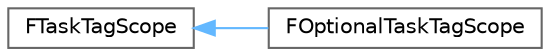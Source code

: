 digraph "Graphical Class Hierarchy"
{
 // INTERACTIVE_SVG=YES
 // LATEX_PDF_SIZE
  bgcolor="transparent";
  edge [fontname=Helvetica,fontsize=10,labelfontname=Helvetica,labelfontsize=10];
  node [fontname=Helvetica,fontsize=10,shape=box,height=0.2,width=0.4];
  rankdir="LR";
  Node0 [id="Node000000",label="FTaskTagScope",height=0.2,width=0.4,color="grey40", fillcolor="white", style="filled",URL="$d4/d8d/classFTaskTagScope.html",tooltip="This class can be used to Tag an execution context aka Thead or Job and allows us to later query the ..."];
  Node0 -> Node1 [id="edge5167_Node000000_Node000001",dir="back",color="steelblue1",style="solid",tooltip=" "];
  Node1 [id="Node000001",label="FOptionalTaskTagScope",height=0.2,width=0.4,color="grey40", fillcolor="white", style="filled",URL="$d2/d7e/classFOptionalTaskTagScope.html",tooltip="This class can be used to Tag an execution context but only in case it has not already been tagged It..."];
}
